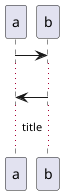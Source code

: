 {
  "sha1": "59u8v4ajf2aujv6ksofzjj6rubcl3xx",
  "insertion": {
    "when": "2024-05-30T20:48:20.698Z",
    "user": "plantuml@gmail.com"
  }
}
@startuml
a->b
…
b->a
…title…
@enduml
